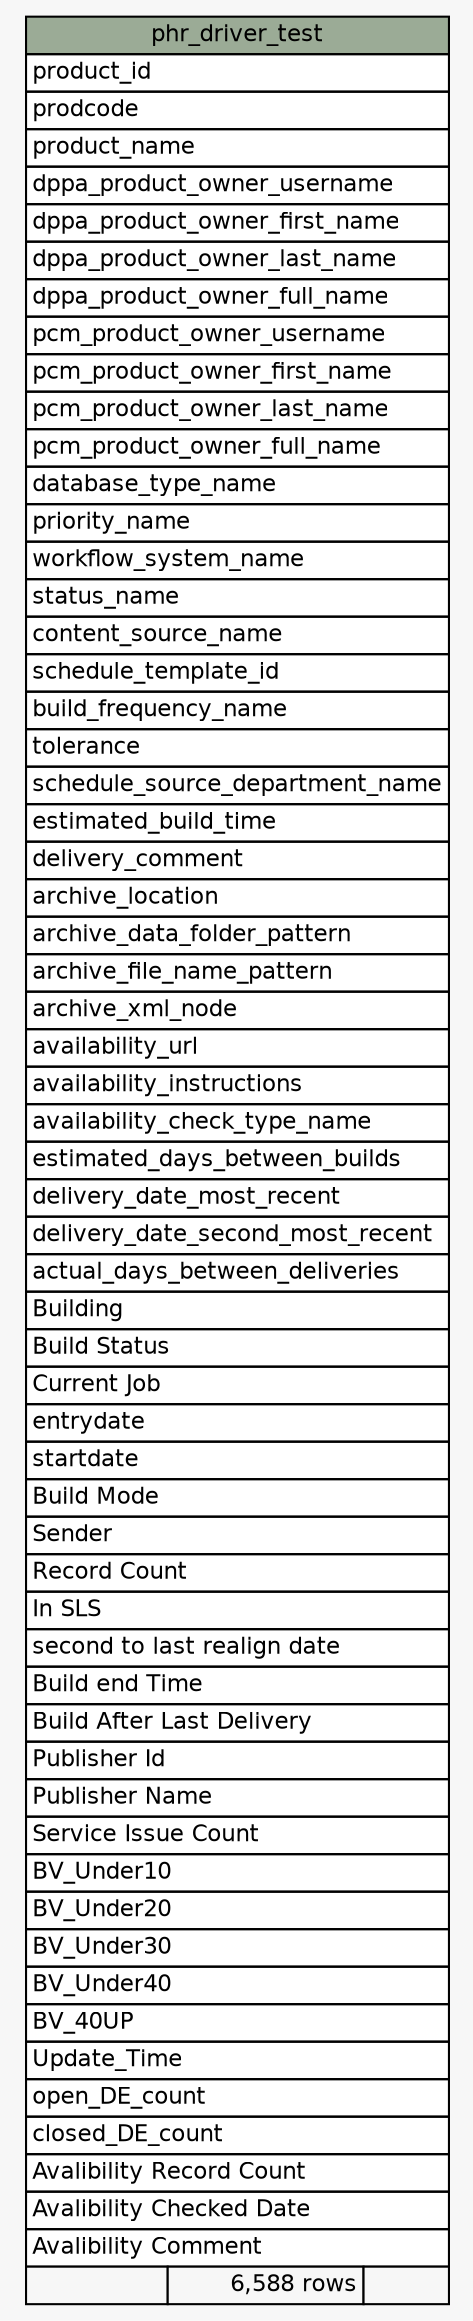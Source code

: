 // dot 2.2.1 on Windows 10 10.0
// SchemaSpy rev 590
digraph "phr_driver_test" {
  graph [
    rankdir="RL"
    bgcolor="#f7f7f7"
    nodesep="0.18"
    ranksep="0.46"
    fontname="Helvetica"
    fontsize="11"
  ];
  node [
    fontname="Helvetica"
    fontsize="11"
    shape="plaintext"
  ];
  edge [
    arrowsize="0.8"
  ];
  "phr_driver_test" [
    label=<
    <TABLE BORDER="0" CELLBORDER="1" CELLSPACING="0" BGCOLOR="#ffffff">
      <TR><TD COLSPAN="3" BGCOLOR="#9bab96" ALIGN="CENTER">phr_driver_test</TD></TR>
      <TR><TD PORT="product_id" COLSPAN="3" ALIGN="LEFT">product_id</TD></TR>
      <TR><TD PORT="prodcode" COLSPAN="3" ALIGN="LEFT">prodcode</TD></TR>
      <TR><TD PORT="product_name" COLSPAN="3" ALIGN="LEFT">product_name</TD></TR>
      <TR><TD PORT="dppa_product_owner_username" COLSPAN="3" ALIGN="LEFT">dppa_product_owner_username</TD></TR>
      <TR><TD PORT="dppa_product_owner_first_name" COLSPAN="3" ALIGN="LEFT">dppa_product_owner_first_name</TD></TR>
      <TR><TD PORT="dppa_product_owner_last_name" COLSPAN="3" ALIGN="LEFT">dppa_product_owner_last_name</TD></TR>
      <TR><TD PORT="dppa_product_owner_full_name" COLSPAN="3" ALIGN="LEFT">dppa_product_owner_full_name</TD></TR>
      <TR><TD PORT="pcm_product_owner_username" COLSPAN="3" ALIGN="LEFT">pcm_product_owner_username</TD></TR>
      <TR><TD PORT="pcm_product_owner_first_name" COLSPAN="3" ALIGN="LEFT">pcm_product_owner_first_name</TD></TR>
      <TR><TD PORT="pcm_product_owner_last_name" COLSPAN="3" ALIGN="LEFT">pcm_product_owner_last_name</TD></TR>
      <TR><TD PORT="pcm_product_owner_full_name" COLSPAN="3" ALIGN="LEFT">pcm_product_owner_full_name</TD></TR>
      <TR><TD PORT="database_type_name" COLSPAN="3" ALIGN="LEFT">database_type_name</TD></TR>
      <TR><TD PORT="priority_name" COLSPAN="3" ALIGN="LEFT">priority_name</TD></TR>
      <TR><TD PORT="workflow_system_name" COLSPAN="3" ALIGN="LEFT">workflow_system_name</TD></TR>
      <TR><TD PORT="status_name" COLSPAN="3" ALIGN="LEFT">status_name</TD></TR>
      <TR><TD PORT="content_source_name" COLSPAN="3" ALIGN="LEFT">content_source_name</TD></TR>
      <TR><TD PORT="schedule_template_id" COLSPAN="3" ALIGN="LEFT">schedule_template_id</TD></TR>
      <TR><TD PORT="build_frequency_name" COLSPAN="3" ALIGN="LEFT">build_frequency_name</TD></TR>
      <TR><TD PORT="tolerance" COLSPAN="3" ALIGN="LEFT">tolerance</TD></TR>
      <TR><TD PORT="schedule_source_department_name" COLSPAN="3" ALIGN="LEFT">schedule_source_department_name</TD></TR>
      <TR><TD PORT="estimated_build_time" COLSPAN="3" ALIGN="LEFT">estimated_build_time</TD></TR>
      <TR><TD PORT="delivery_comment" COLSPAN="3" ALIGN="LEFT">delivery_comment</TD></TR>
      <TR><TD PORT="archive_location" COLSPAN="3" ALIGN="LEFT">archive_location</TD></TR>
      <TR><TD PORT="archive_data_folder_pattern" COLSPAN="3" ALIGN="LEFT">archive_data_folder_pattern</TD></TR>
      <TR><TD PORT="archive_file_name_pattern" COLSPAN="3" ALIGN="LEFT">archive_file_name_pattern</TD></TR>
      <TR><TD PORT="archive_xml_node" COLSPAN="3" ALIGN="LEFT">archive_xml_node</TD></TR>
      <TR><TD PORT="availability_url" COLSPAN="3" ALIGN="LEFT">availability_url</TD></TR>
      <TR><TD PORT="availability_instructions" COLSPAN="3" ALIGN="LEFT">availability_instructions</TD></TR>
      <TR><TD PORT="availability_check_type_name" COLSPAN="3" ALIGN="LEFT">availability_check_type_name</TD></TR>
      <TR><TD PORT="estimated_days_between_builds" COLSPAN="3" ALIGN="LEFT">estimated_days_between_builds</TD></TR>
      <TR><TD PORT="delivery_date_most_recent" COLSPAN="3" ALIGN="LEFT">delivery_date_most_recent</TD></TR>
      <TR><TD PORT="delivery_date_second_most_recent" COLSPAN="3" ALIGN="LEFT">delivery_date_second_most_recent</TD></TR>
      <TR><TD PORT="actual_days_between_deliveries" COLSPAN="3" ALIGN="LEFT">actual_days_between_deliveries</TD></TR>
      <TR><TD PORT="Building" COLSPAN="3" ALIGN="LEFT">Building</TD></TR>
      <TR><TD PORT="Build Status" COLSPAN="3" ALIGN="LEFT">Build Status</TD></TR>
      <TR><TD PORT="Current Job" COLSPAN="3" ALIGN="LEFT">Current Job</TD></TR>
      <TR><TD PORT="entrydate" COLSPAN="3" ALIGN="LEFT">entrydate</TD></TR>
      <TR><TD PORT="startdate" COLSPAN="3" ALIGN="LEFT">startdate</TD></TR>
      <TR><TD PORT="Build Mode" COLSPAN="3" ALIGN="LEFT">Build Mode</TD></TR>
      <TR><TD PORT="Sender" COLSPAN="3" ALIGN="LEFT">Sender</TD></TR>
      <TR><TD PORT="Record Count" COLSPAN="3" ALIGN="LEFT">Record Count</TD></TR>
      <TR><TD PORT="In SLS" COLSPAN="3" ALIGN="LEFT">In SLS</TD></TR>
      <TR><TD PORT="second to last realign date" COLSPAN="3" ALIGN="LEFT">second to last realign date</TD></TR>
      <TR><TD PORT="Build end Time" COLSPAN="3" ALIGN="LEFT">Build end Time</TD></TR>
      <TR><TD PORT="Build After Last Delivery" COLSPAN="3" ALIGN="LEFT">Build After Last Delivery</TD></TR>
      <TR><TD PORT="Publisher Id" COLSPAN="3" ALIGN="LEFT">Publisher Id</TD></TR>
      <TR><TD PORT="Publisher Name" COLSPAN="3" ALIGN="LEFT">Publisher Name</TD></TR>
      <TR><TD PORT="Service Issue Count" COLSPAN="3" ALIGN="LEFT">Service Issue Count</TD></TR>
      <TR><TD PORT="BV_Under10" COLSPAN="3" ALIGN="LEFT">BV_Under10</TD></TR>
      <TR><TD PORT="BV_Under20" COLSPAN="3" ALIGN="LEFT">BV_Under20</TD></TR>
      <TR><TD PORT="BV_Under30" COLSPAN="3" ALIGN="LEFT">BV_Under30</TD></TR>
      <TR><TD PORT="BV_Under40" COLSPAN="3" ALIGN="LEFT">BV_Under40</TD></TR>
      <TR><TD PORT="BV_40UP" COLSPAN="3" ALIGN="LEFT">BV_40UP</TD></TR>
      <TR><TD PORT="Update_Time" COLSPAN="3" ALIGN="LEFT">Update_Time</TD></TR>
      <TR><TD PORT="open_DE_count" COLSPAN="3" ALIGN="LEFT">open_DE_count</TD></TR>
      <TR><TD PORT="closed_DE_count" COLSPAN="3" ALIGN="LEFT">closed_DE_count</TD></TR>
      <TR><TD PORT="Avalibility Record Count" COLSPAN="3" ALIGN="LEFT">Avalibility Record Count</TD></TR>
      <TR><TD PORT="Avalibility Checked Date" COLSPAN="3" ALIGN="LEFT">Avalibility Checked Date</TD></TR>
      <TR><TD PORT="Avalibility Comment" COLSPAN="3" ALIGN="LEFT">Avalibility Comment</TD></TR>
      <TR><TD ALIGN="LEFT" BGCOLOR="#f7f7f7">  </TD><TD ALIGN="RIGHT" BGCOLOR="#f7f7f7">6,588 rows</TD><TD ALIGN="RIGHT" BGCOLOR="#f7f7f7">  </TD></TR>
    </TABLE>>
    URL="tables/phr_driver_test.html"
    tooltip="phr_driver_test"
  ];
}
